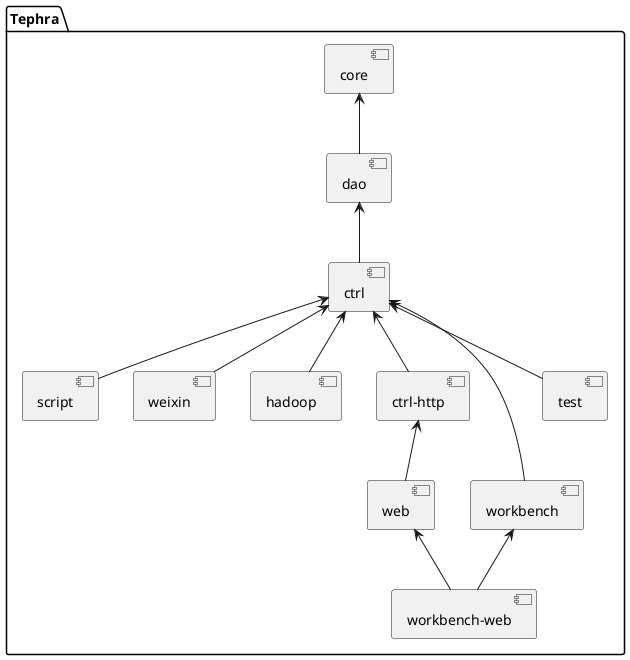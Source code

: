 @startuml

package Tephra {
[core]
[core] <-- [dao]
[dao] <-- [ctrl]
[ctrl] <-- [script]
[ctrl] <-- [weixin]
[ctrl] <-- [hadoop]
[ctrl] <-- [ctrl-http]
[ctrl-http] <-- [web]
[ctrl] <-- [workbench]
[workbench] <-- [workbench-web]
[web] <-- [workbench-web]
[ctrl] <-- [test]
}

@enduml